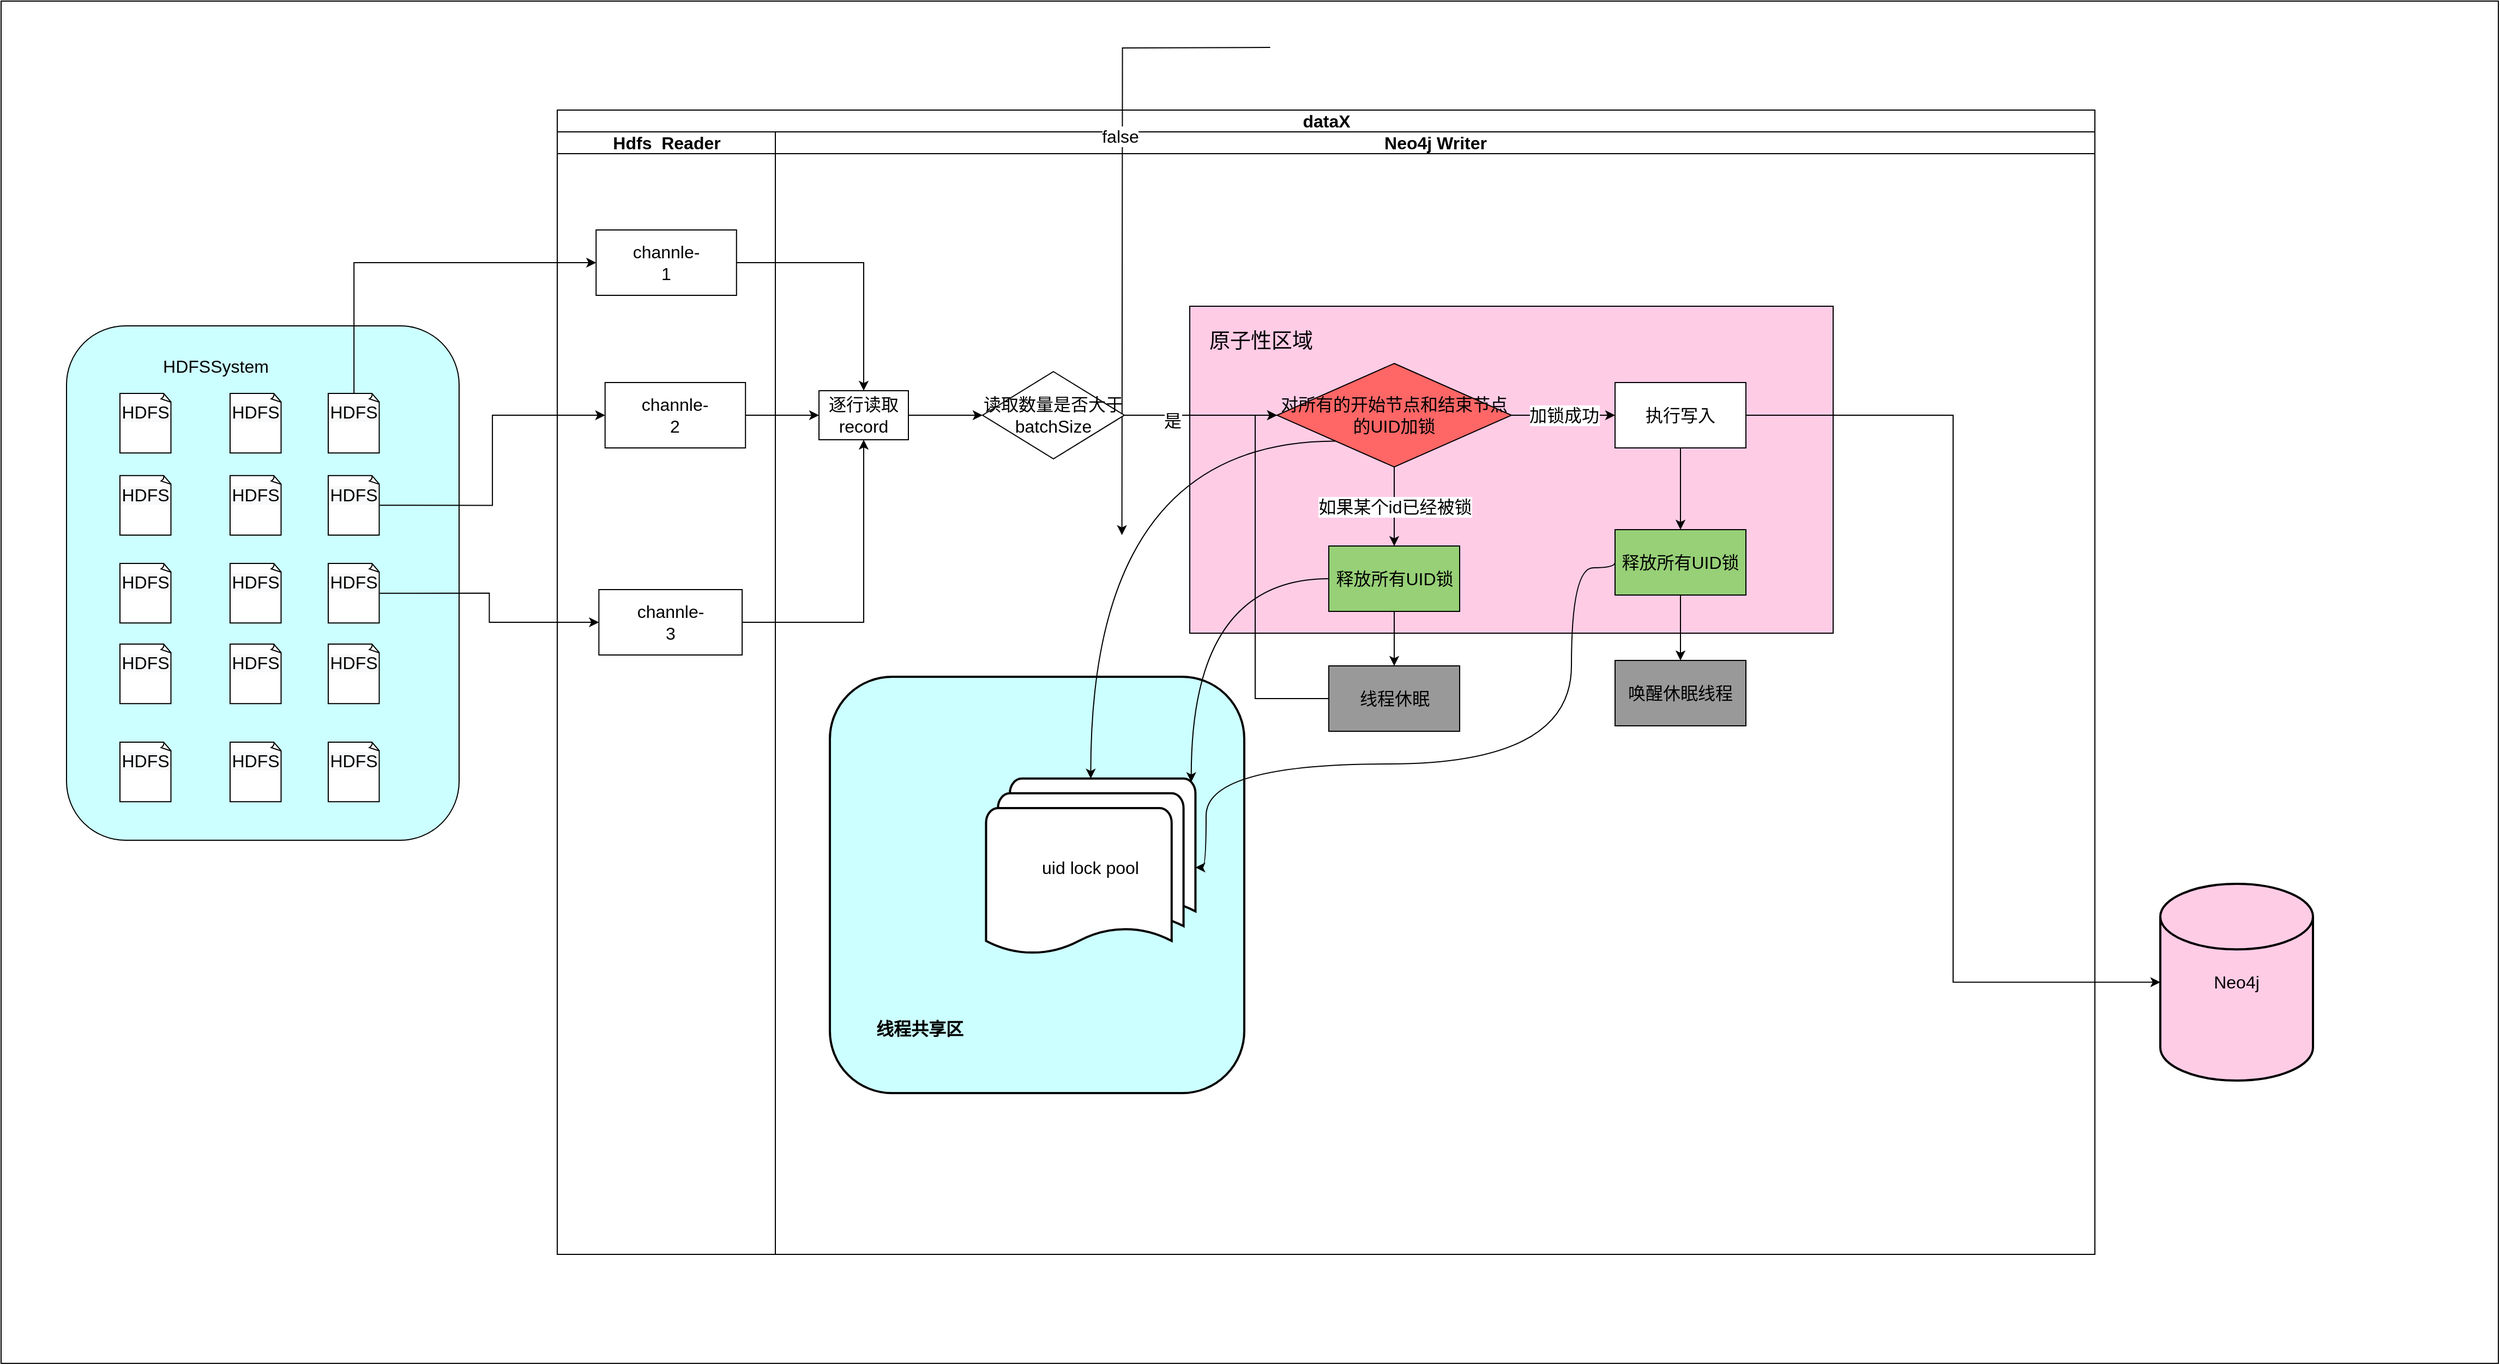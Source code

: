 <mxfile version="20.6.0" type="github">
  <diagram id="In_yStUq_a00IFvJW7Pw" name="第 1 页">
    <mxGraphModel dx="1887" dy="995" grid="1" gridSize="10" guides="1" tooltips="1" connect="1" arrows="1" fold="1" page="1" pageScale="1" pageWidth="827" pageHeight="1169" math="0" shadow="0">
      <root>
        <mxCell id="0" />
        <mxCell id="1" parent="0" />
        <mxCell id="PbnVtULJITPwuukzYumI-1" value="" style="rounded=0;whiteSpace=wrap;html=1;fontSize=16;fillColor=#FFFFFF;gradientColor=none;" vertex="1" parent="1">
          <mxGeometry x="40" y="40" width="2290" height="1250" as="geometry" />
        </mxCell>
        <mxCell id="PbnVtULJITPwuukzYumI-2" value="" style="rounded=1;whiteSpace=wrap;html=1;movable=1;resizable=1;rotatable=1;deletable=1;editable=1;connectable=1;fontSize=16;fillColor=#CCFFFF;" vertex="1" parent="1">
          <mxGeometry x="100" y="338" width="360" height="472" as="geometry" />
        </mxCell>
        <mxCell id="PbnVtULJITPwuukzYumI-3" value="dataX" style="swimlane;childLayout=stackLayout;resizeParent=1;resizeParentMax=0;startSize=20;html=1;rounded=0;gradientColor=none;fontSize=16;" vertex="1" parent="1">
          <mxGeometry x="550" y="140" width="1410" height="1050" as="geometry" />
        </mxCell>
        <mxCell id="PbnVtULJITPwuukzYumI-4" value="Hdfs&amp;nbsp; Reader" style="swimlane;startSize=20;html=1;rounded=0;gradientColor=none;fontSize=16;" vertex="1" parent="PbnVtULJITPwuukzYumI-3">
          <mxGeometry y="20" width="200" height="1030" as="geometry" />
        </mxCell>
        <mxCell id="PbnVtULJITPwuukzYumI-5" value="" style="rounded=0;whiteSpace=wrap;html=1;gradientColor=none;fontSize=16;" vertex="1" parent="PbnVtULJITPwuukzYumI-4">
          <mxGeometry x="43.86" y="230" width="128.75" height="60" as="geometry" />
        </mxCell>
        <mxCell id="PbnVtULJITPwuukzYumI-6" value="channle-2" style="text;html=1;strokeColor=none;fillColor=none;align=center;verticalAlign=middle;whiteSpace=wrap;rounded=0;fontSize=16;" vertex="1" parent="PbnVtULJITPwuukzYumI-4">
          <mxGeometry x="78.23" y="245" width="60" height="30" as="geometry" />
        </mxCell>
        <mxCell id="PbnVtULJITPwuukzYumI-7" value="" style="rounded=0;whiteSpace=wrap;html=1;gradientColor=none;fontSize=16;" vertex="1" parent="PbnVtULJITPwuukzYumI-4">
          <mxGeometry x="38.18" y="420" width="131.36" height="60" as="geometry" />
        </mxCell>
        <mxCell id="PbnVtULJITPwuukzYumI-8" value="channle-3" style="text;html=1;strokeColor=none;fillColor=none;align=center;verticalAlign=middle;whiteSpace=wrap;rounded=0;fontSize=16;" vertex="1" parent="PbnVtULJITPwuukzYumI-4">
          <mxGeometry x="73.86" y="435" width="60" height="30" as="geometry" />
        </mxCell>
        <mxCell id="PbnVtULJITPwuukzYumI-9" value="" style="rounded=0;whiteSpace=wrap;html=1;gradientColor=none;fontSize=16;" vertex="1" parent="PbnVtULJITPwuukzYumI-4">
          <mxGeometry x="35.63" y="90" width="128.75" height="60" as="geometry" />
        </mxCell>
        <mxCell id="PbnVtULJITPwuukzYumI-10" value="channle-1" style="text;html=1;strokeColor=none;fillColor=none;align=center;verticalAlign=middle;whiteSpace=wrap;rounded=0;fontSize=16;" vertex="1" parent="PbnVtULJITPwuukzYumI-4">
          <mxGeometry x="70.0" y="105" width="60" height="30" as="geometry" />
        </mxCell>
        <mxCell id="PbnVtULJITPwuukzYumI-11" style="edgeStyle=orthogonalEdgeStyle;rounded=0;orthogonalLoop=1;jettySize=auto;html=1;exitX=1;exitY=0.5;exitDx=0;exitDy=0;entryX=0.5;entryY=0;entryDx=0;entryDy=0;strokeWidth=1;fontSize=16;" edge="1" parent="PbnVtULJITPwuukzYumI-3" source="PbnVtULJITPwuukzYumI-9" target="PbnVtULJITPwuukzYumI-17">
          <mxGeometry relative="1" as="geometry" />
        </mxCell>
        <mxCell id="PbnVtULJITPwuukzYumI-12" style="edgeStyle=orthogonalEdgeStyle;rounded=0;orthogonalLoop=1;jettySize=auto;html=1;exitX=1;exitY=0.5;exitDx=0;exitDy=0;entryX=0;entryY=0.5;entryDx=0;entryDy=0;strokeWidth=1;fontSize=16;" edge="1" parent="PbnVtULJITPwuukzYumI-3" source="PbnVtULJITPwuukzYumI-5" target="PbnVtULJITPwuukzYumI-17">
          <mxGeometry relative="1" as="geometry" />
        </mxCell>
        <mxCell id="PbnVtULJITPwuukzYumI-13" style="edgeStyle=orthogonalEdgeStyle;rounded=0;orthogonalLoop=1;jettySize=auto;html=1;exitX=1;exitY=0.5;exitDx=0;exitDy=0;entryX=0.5;entryY=1;entryDx=0;entryDy=0;strokeWidth=1;fontSize=16;" edge="1" parent="PbnVtULJITPwuukzYumI-3" source="PbnVtULJITPwuukzYumI-7" target="PbnVtULJITPwuukzYumI-17">
          <mxGeometry relative="1" as="geometry" />
        </mxCell>
        <mxCell id="PbnVtULJITPwuukzYumI-14" value="Neo4j Writer" style="swimlane;startSize=20;html=1;rounded=0;gradientColor=none;fontSize=16;" vertex="1" parent="PbnVtULJITPwuukzYumI-3">
          <mxGeometry x="200" y="20" width="1210" height="1030" as="geometry" />
        </mxCell>
        <mxCell id="PbnVtULJITPwuukzYumI-117" value="" style="rounded=0;whiteSpace=wrap;html=1;strokeColor=#000000;fontSize=16;fillColor=#FFCCE6;" vertex="1" parent="PbnVtULJITPwuukzYumI-14">
          <mxGeometry x="380" y="160" width="590" height="300" as="geometry" />
        </mxCell>
        <mxCell id="PbnVtULJITPwuukzYumI-17" value="逐行读取record" style="rounded=0;whiteSpace=wrap;html=1;fontSize=16;" vertex="1" parent="PbnVtULJITPwuukzYumI-14">
          <mxGeometry x="40" y="237.5" width="82" height="45" as="geometry" />
        </mxCell>
        <mxCell id="PbnVtULJITPwuukzYumI-18" style="edgeStyle=orthogonalEdgeStyle;rounded=0;orthogonalLoop=1;jettySize=auto;html=1;exitX=1;exitY=0.5;exitDx=0;exitDy=0;entryX=0;entryY=0.5;entryDx=0;entryDy=0;fontSize=16;" edge="1" parent="PbnVtULJITPwuukzYumI-14" source="PbnVtULJITPwuukzYumI-17" target="PbnVtULJITPwuukzYumI-107">
          <mxGeometry relative="1" as="geometry">
            <mxPoint x="220" y="260" as="targetPoint" />
          </mxGeometry>
        </mxCell>
        <mxCell id="PbnVtULJITPwuukzYumI-24" style="edgeStyle=orthogonalEdgeStyle;rounded=0;orthogonalLoop=1;jettySize=auto;html=1;exitX=0.5;exitY=1;exitDx=0;exitDy=0;entryX=0.5;entryY=0;entryDx=0;entryDy=0;strokeWidth=1;fontSize=18;" edge="1" parent="PbnVtULJITPwuukzYumI-14" target="PbnVtULJITPwuukzYumI-28">
          <mxGeometry relative="1" as="geometry">
            <mxPoint x="317.8" y="410" as="sourcePoint" />
          </mxGeometry>
        </mxCell>
        <mxCell id="PbnVtULJITPwuukzYumI-26" style="edgeStyle=orthogonalEdgeStyle;rounded=0;orthogonalLoop=1;jettySize=auto;html=1;exitX=0.5;exitY=1;exitDx=0;exitDy=0;entryX=0.5;entryY=0;entryDx=0;entryDy=0;fontSize=16;" edge="1" parent="PbnVtULJITPwuukzYumI-14" source="PbnVtULJITPwuukzYumI-19">
          <mxGeometry relative="1" as="geometry">
            <mxPoint x="453.78" y="-77.5" as="sourcePoint" />
            <mxPoint x="317.8" y="370" as="targetPoint" />
          </mxGeometry>
        </mxCell>
        <mxCell id="PbnVtULJITPwuukzYumI-27" value="false" style="edgeLabel;html=1;align=center;verticalAlign=middle;resizable=0;points=[];fontSize=16;" vertex="1" connectable="0" parent="PbnVtULJITPwuukzYumI-26">
          <mxGeometry x="-0.258" y="-2" relative="1" as="geometry">
            <mxPoint as="offset" />
          </mxGeometry>
        </mxCell>
        <mxCell id="PbnVtULJITPwuukzYumI-30" value="" style="edgeStyle=orthogonalEdgeStyle;rounded=0;orthogonalLoop=1;jettySize=auto;html=1;fontSize=16;exitX=0.5;exitY=1;exitDx=0;exitDy=0;" edge="1" parent="PbnVtULJITPwuukzYumI-14" target="PbnVtULJITPwuukzYumI-29">
          <mxGeometry relative="1" as="geometry">
            <mxPoint x="318.78" y="540" as="sourcePoint" />
          </mxGeometry>
        </mxCell>
        <mxCell id="PbnVtULJITPwuukzYumI-31" value="true" style="edgeLabel;html=1;align=center;verticalAlign=middle;resizable=0;points=[];fontSize=16;" vertex="1" connectable="0" parent="PbnVtULJITPwuukzYumI-30">
          <mxGeometry x="0.16" y="4" relative="1" as="geometry">
            <mxPoint x="-6" y="-6" as="offset" />
          </mxGeometry>
        </mxCell>
        <mxCell id="PbnVtULJITPwuukzYumI-39" value="" style="edgeStyle=orthogonalEdgeStyle;rounded=0;jumpSize=6;orthogonalLoop=1;jettySize=auto;html=1;strokeColor=#000000;strokeWidth=1;entryX=0.5;entryY=0;entryDx=0;entryDy=0;fontSize=16;" edge="1" parent="PbnVtULJITPwuukzYumI-14" target="PbnVtULJITPwuukzYumI-38">
          <mxGeometry relative="1" as="geometry">
            <mxPoint x="318.818" y="630" as="sourcePoint" />
          </mxGeometry>
        </mxCell>
        <mxCell id="PbnVtULJITPwuukzYumI-43" value="" style="edgeStyle=orthogonalEdgeStyle;rounded=0;jumpSize=6;orthogonalLoop=1;jettySize=auto;html=1;strokeColor=#000000;strokeWidth=1;fontSize=16;" edge="1" parent="PbnVtULJITPwuukzYumI-14" target="PbnVtULJITPwuukzYumI-42">
          <mxGeometry relative="1" as="geometry">
            <mxPoint x="318.818" y="706.75" as="sourcePoint" />
          </mxGeometry>
        </mxCell>
        <mxCell id="PbnVtULJITPwuukzYumI-92" value="" style="edgeStyle=orthogonalEdgeStyle;rounded=0;orthogonalLoop=1;jettySize=auto;html=1;entryX=0;entryY=0.5;entryDx=0;entryDy=0;exitX=1;exitY=0.5;exitDx=0;exitDy=0;fontSize=16;" edge="1" parent="PbnVtULJITPwuukzYumI-14" source="PbnVtULJITPwuukzYumI-107" target="PbnVtULJITPwuukzYumI-97">
          <mxGeometry relative="1" as="geometry">
            <mxPoint x="340" y="260" as="sourcePoint" />
            <mxPoint x="420" y="260" as="targetPoint" />
          </mxGeometry>
        </mxCell>
        <mxCell id="PbnVtULJITPwuukzYumI-108" value="是" style="edgeLabel;html=1;align=center;verticalAlign=middle;resizable=0;points=[];fontSize=16;" vertex="1" connectable="0" parent="PbnVtULJITPwuukzYumI-92">
          <mxGeometry x="-0.378" y="-5" relative="1" as="geometry">
            <mxPoint as="offset" />
          </mxGeometry>
        </mxCell>
        <mxCell id="PbnVtULJITPwuukzYumI-100" value="加锁成功" style="edgeStyle=orthogonalEdgeStyle;curved=1;orthogonalLoop=1;jettySize=auto;html=1;fontSize=16;" edge="1" parent="PbnVtULJITPwuukzYumI-14" source="PbnVtULJITPwuukzYumI-97" target="PbnVtULJITPwuukzYumI-99">
          <mxGeometry relative="1" as="geometry" />
        </mxCell>
        <mxCell id="PbnVtULJITPwuukzYumI-103" value="如果某个id已经被锁" style="edgeStyle=orthogonalEdgeStyle;curved=1;orthogonalLoop=1;jettySize=auto;html=1;fontSize=16;" edge="1" parent="PbnVtULJITPwuukzYumI-14" source="PbnVtULJITPwuukzYumI-97" target="PbnVtULJITPwuukzYumI-102">
          <mxGeometry relative="1" as="geometry" />
        </mxCell>
        <mxCell id="PbnVtULJITPwuukzYumI-97" value="对所有的开始节点和结束节点的UID加锁" style="rhombus;whiteSpace=wrap;html=1;rounded=0;fontSize=16;fillColor=#FF6666;" vertex="1" parent="PbnVtULJITPwuukzYumI-14">
          <mxGeometry x="460" y="212.5" width="215" height="95" as="geometry" />
        </mxCell>
        <mxCell id="PbnVtULJITPwuukzYumI-105" value="" style="edgeStyle=orthogonalEdgeStyle;curved=1;orthogonalLoop=1;jettySize=auto;html=1;fontSize=16;" edge="1" parent="PbnVtULJITPwuukzYumI-14" source="PbnVtULJITPwuukzYumI-99" target="PbnVtULJITPwuukzYumI-104">
          <mxGeometry relative="1" as="geometry" />
        </mxCell>
        <mxCell id="PbnVtULJITPwuukzYumI-99" value="执行写入" style="whiteSpace=wrap;html=1;rounded=0;fontSize=16;" vertex="1" parent="PbnVtULJITPwuukzYumI-14">
          <mxGeometry x="770" y="230" width="120" height="60" as="geometry" />
        </mxCell>
        <mxCell id="PbnVtULJITPwuukzYumI-109" style="edgeStyle=orthogonalEdgeStyle;rounded=0;orthogonalLoop=1;jettySize=auto;html=1;exitX=0;exitY=0.5;exitDx=0;exitDy=0;entryX=0;entryY=0.5;entryDx=0;entryDy=0;fontSize=16;" edge="1" parent="PbnVtULJITPwuukzYumI-14" source="PbnVtULJITPwuukzYumI-114" target="PbnVtULJITPwuukzYumI-97">
          <mxGeometry relative="1" as="geometry" />
        </mxCell>
        <mxCell id="PbnVtULJITPwuukzYumI-115" value="" style="edgeStyle=orthogonalEdgeStyle;curved=1;orthogonalLoop=1;jettySize=auto;html=1;fontSize=16;" edge="1" parent="PbnVtULJITPwuukzYumI-14" source="PbnVtULJITPwuukzYumI-102" target="PbnVtULJITPwuukzYumI-114">
          <mxGeometry relative="1" as="geometry" />
        </mxCell>
        <mxCell id="PbnVtULJITPwuukzYumI-102" value="释放所有UID锁" style="whiteSpace=wrap;html=1;rounded=0;fontSize=16;fillColor=#97D077;" vertex="1" parent="PbnVtULJITPwuukzYumI-14">
          <mxGeometry x="507.5" y="380" width="120" height="60" as="geometry" />
        </mxCell>
        <mxCell id="PbnVtULJITPwuukzYumI-112" value="" style="edgeStyle=orthogonalEdgeStyle;rounded=0;orthogonalLoop=1;jettySize=auto;html=1;fontSize=16;" edge="1" parent="PbnVtULJITPwuukzYumI-14" source="PbnVtULJITPwuukzYumI-104" target="PbnVtULJITPwuukzYumI-111">
          <mxGeometry relative="1" as="geometry" />
        </mxCell>
        <mxCell id="PbnVtULJITPwuukzYumI-104" value="释放所有UID锁" style="whiteSpace=wrap;html=1;rounded=0;fontSize=16;fillColor=#97D077;" vertex="1" parent="PbnVtULJITPwuukzYumI-14">
          <mxGeometry x="770" y="365" width="120" height="60" as="geometry" />
        </mxCell>
        <mxCell id="PbnVtULJITPwuukzYumI-107" value="读取数量是否大于batchSize" style="rhombus;whiteSpace=wrap;html=1;fontSize=16;" vertex="1" parent="PbnVtULJITPwuukzYumI-14">
          <mxGeometry x="190" y="220" width="130" height="80" as="geometry" />
        </mxCell>
        <mxCell id="PbnVtULJITPwuukzYumI-111" value="唤醒休眠线程" style="whiteSpace=wrap;html=1;fontSize=16;rounded=0;fillColor=#999999;" vertex="1" parent="PbnVtULJITPwuukzYumI-14">
          <mxGeometry x="770" y="485" width="120" height="60" as="geometry" />
        </mxCell>
        <mxCell id="PbnVtULJITPwuukzYumI-114" value="线程休眠" style="whiteSpace=wrap;html=1;fontSize=16;rounded=0;fillColor=#999999;" vertex="1" parent="PbnVtULJITPwuukzYumI-14">
          <mxGeometry x="507.5" y="490" width="120" height="60" as="geometry" />
        </mxCell>
        <mxCell id="PbnVtULJITPwuukzYumI-118" value="原子性区域" style="text;html=1;strokeColor=none;fillColor=none;align=center;verticalAlign=middle;whiteSpace=wrap;rounded=0;fontSize=19;" vertex="1" parent="PbnVtULJITPwuukzYumI-14">
          <mxGeometry x="382.5" y="170.5" width="125" height="42" as="geometry" />
        </mxCell>
        <mxCell id="PbnVtULJITPwuukzYumI-59" style="edgeStyle=orthogonalEdgeStyle;rounded=0;orthogonalLoop=1;jettySize=auto;html=1;exitX=0.5;exitY=0;exitDx=0;exitDy=0;exitPerimeter=0;entryX=0;entryY=0.5;entryDx=0;entryDy=0;fontSize=16;" edge="1" parent="1" source="PbnVtULJITPwuukzYumI-69" target="PbnVtULJITPwuukzYumI-9">
          <mxGeometry relative="1" as="geometry">
            <mxPoint x="932.07" y="213.5" as="targetPoint" />
          </mxGeometry>
        </mxCell>
        <mxCell id="PbnVtULJITPwuukzYumI-60" style="edgeStyle=orthogonalEdgeStyle;rounded=0;orthogonalLoop=1;jettySize=auto;html=1;exitX=1;exitY=0.5;exitDx=0;exitDy=0;exitPerimeter=0;entryX=0;entryY=0.5;entryDx=0;entryDy=0;fontSize=16;" edge="1" parent="1" source="PbnVtULJITPwuukzYumI-68" target="PbnVtULJITPwuukzYumI-5">
          <mxGeometry relative="1" as="geometry" />
        </mxCell>
        <mxCell id="PbnVtULJITPwuukzYumI-61" style="edgeStyle=orthogonalEdgeStyle;rounded=0;orthogonalLoop=1;jettySize=auto;html=1;exitX=1;exitY=0.5;exitDx=0;exitDy=0;exitPerimeter=0;entryX=0;entryY=0.5;entryDx=0;entryDy=0;fontSize=16;" edge="1" parent="1" source="PbnVtULJITPwuukzYumI-67" target="PbnVtULJITPwuukzYumI-7">
          <mxGeometry relative="1" as="geometry" />
        </mxCell>
        <mxCell id="PbnVtULJITPwuukzYumI-62" value="Neo4j" style="strokeWidth=2;html=1;shape=mxgraph.flowchart.database;whiteSpace=wrap;strokeColor=#000000;fontSize=16;fillColor=#FFCCE6;" vertex="1" parent="1">
          <mxGeometry x="2020" y="850" width="140" height="180.5" as="geometry" />
        </mxCell>
        <mxCell id="PbnVtULJITPwuukzYumI-65" value="&lt;font color=&quot;#000000&quot; style=&quot;font-size: 16px;&quot;&gt;HDFSSystem&lt;/font&gt;" style="text;html=1;strokeColor=none;fillColor=none;align=center;verticalAlign=middle;whiteSpace=wrap;rounded=0;shadow=0;glass=0;dashed=1;dashPattern=1 4;sketch=0;strokeWidth=2;fontSize=16;fontColor=#FFFFFF;" vertex="1" parent="1">
          <mxGeometry x="120" y="360" width="233.79" height="30" as="geometry" />
        </mxCell>
        <mxCell id="PbnVtULJITPwuukzYumI-66" value="&#xa;&lt;span style=&quot;color: rgb(0, 0, 0); font-family: Helvetica; font-size: 16px; font-style: normal; font-variant-ligatures: normal; font-variant-caps: normal; font-weight: 400; letter-spacing: normal; orphans: 2; text-align: center; text-indent: 0px; text-transform: none; widows: 2; word-spacing: 0px; -webkit-text-stroke-width: 0px; background-color: rgb(248, 249, 250); text-decoration-thickness: initial; text-decoration-style: initial; text-decoration-color: initial; float: none; display: inline !important;&quot;&gt;HDFS&lt;/span&gt;&#xa;&#xa;" style="whiteSpace=wrap;html=1;shape=mxgraph.basic.document;fontSize=16;" vertex="1" parent="1">
          <mxGeometry x="340.006" y="630" width="47.218" height="54.645" as="geometry" />
        </mxCell>
        <mxCell id="PbnVtULJITPwuukzYumI-67" value="&#xa;&lt;span style=&quot;color: rgb(0, 0, 0); font-family: Helvetica; font-size: 16px; font-style: normal; font-variant-ligatures: normal; font-variant-caps: normal; font-weight: 400; letter-spacing: normal; orphans: 2; text-align: center; text-indent: 0px; text-transform: none; widows: 2; word-spacing: 0px; -webkit-text-stroke-width: 0px; background-color: rgb(248, 249, 250); text-decoration-thickness: initial; text-decoration-style: initial; text-decoration-color: initial; float: none; display: inline !important;&quot;&gt;HDFS&lt;/span&gt;&#xa;&#xa;" style="whiteSpace=wrap;html=1;shape=mxgraph.basic.document;fontSize=16;" vertex="1" parent="1">
          <mxGeometry x="340.001" y="556" width="47.218" height="54.645" as="geometry" />
        </mxCell>
        <mxCell id="PbnVtULJITPwuukzYumI-68" value="&#xa;&lt;span style=&quot;color: rgb(0, 0, 0); font-family: Helvetica; font-size: 16px; font-style: normal; font-variant-ligatures: normal; font-variant-caps: normal; font-weight: 400; letter-spacing: normal; orphans: 2; text-align: center; text-indent: 0px; text-transform: none; widows: 2; word-spacing: 0px; -webkit-text-stroke-width: 0px; background-color: rgb(248, 249, 250); text-decoration-thickness: initial; text-decoration-style: initial; text-decoration-color: initial; float: none; display: inline !important;&quot;&gt;HDFS&lt;/span&gt;&#xa;&#xa;" style="whiteSpace=wrap;html=1;shape=mxgraph.basic.document;fontSize=16;" vertex="1" parent="1">
          <mxGeometry x="339.997" y="475.35" width="47.218" height="54.645" as="geometry" />
        </mxCell>
        <mxCell id="PbnVtULJITPwuukzYumI-69" value="&#xa;&lt;span style=&quot;color: rgb(0, 0, 0); font-family: Helvetica; font-size: 16px; font-style: normal; font-variant-ligatures: normal; font-variant-caps: normal; font-weight: 400; letter-spacing: normal; orphans: 2; text-align: center; text-indent: 0px; text-transform: none; widows: 2; word-spacing: 0px; -webkit-text-stroke-width: 0px; background-color: rgb(248, 249, 250); text-decoration-thickness: initial; text-decoration-style: initial; text-decoration-color: initial; float: none; display: inline !important;&quot;&gt;HDFS&lt;/span&gt;&#xa;&#xa;" style="whiteSpace=wrap;html=1;shape=mxgraph.basic.document;fontSize=16;" vertex="1" parent="1">
          <mxGeometry x="340.002" y="400" width="47.218" height="54.645" as="geometry" />
        </mxCell>
        <mxCell id="PbnVtULJITPwuukzYumI-70" value="&#xa;&lt;span style=&quot;color: rgb(0, 0, 0); font-family: Helvetica; font-size: 16px; font-style: normal; font-variant-ligatures: normal; font-variant-caps: normal; font-weight: 400; letter-spacing: normal; orphans: 2; text-align: center; text-indent: 0px; text-transform: none; widows: 2; word-spacing: 0px; -webkit-text-stroke-width: 0px; background-color: rgb(248, 249, 250); text-decoration-thickness: initial; text-decoration-style: initial; text-decoration-color: initial; float: none; display: inline !important;&quot;&gt;HDFS&lt;/span&gt;&#xa;&#xa;" style="whiteSpace=wrap;html=1;shape=mxgraph.basic.document;fontSize=16;" vertex="1" parent="1">
          <mxGeometry x="340.004" y="719.995" width="47.218" height="54.645" as="geometry" />
        </mxCell>
        <mxCell id="PbnVtULJITPwuukzYumI-71" value="&#xa;&lt;span style=&quot;color: rgb(0, 0, 0); font-family: Helvetica; font-size: 16px; font-style: normal; font-variant-ligatures: normal; font-variant-caps: normal; font-weight: 400; letter-spacing: normal; orphans: 2; text-align: center; text-indent: 0px; text-transform: none; widows: 2; word-spacing: 0px; -webkit-text-stroke-width: 0px; background-color: rgb(248, 249, 250); text-decoration-thickness: initial; text-decoration-style: initial; text-decoration-color: initial; float: none; display: inline !important;&quot;&gt;HDFS&lt;/span&gt;&#xa;&#xa;" style="whiteSpace=wrap;html=1;shape=mxgraph.basic.document;fontSize=16;" vertex="1" parent="1">
          <mxGeometry x="250.006" y="630" width="47.218" height="54.645" as="geometry" />
        </mxCell>
        <mxCell id="PbnVtULJITPwuukzYumI-72" value="&#xa;&lt;span style=&quot;color: rgb(0, 0, 0); font-family: Helvetica; font-size: 16px; font-style: normal; font-variant-ligatures: normal; font-variant-caps: normal; font-weight: 400; letter-spacing: normal; orphans: 2; text-align: center; text-indent: 0px; text-transform: none; widows: 2; word-spacing: 0px; -webkit-text-stroke-width: 0px; background-color: rgb(248, 249, 250); text-decoration-thickness: initial; text-decoration-style: initial; text-decoration-color: initial; float: none; display: inline !important;&quot;&gt;HDFS&lt;/span&gt;&#xa;&#xa;" style="whiteSpace=wrap;html=1;shape=mxgraph.basic.document;fontSize=16;" vertex="1" parent="1">
          <mxGeometry x="250.001" y="556" width="47.218" height="54.645" as="geometry" />
        </mxCell>
        <mxCell id="PbnVtULJITPwuukzYumI-73" value="&#xa;&lt;span style=&quot;color: rgb(0, 0, 0); font-family: Helvetica; font-size: 16px; font-style: normal; font-variant-ligatures: normal; font-variant-caps: normal; font-weight: 400; letter-spacing: normal; orphans: 2; text-align: center; text-indent: 0px; text-transform: none; widows: 2; word-spacing: 0px; -webkit-text-stroke-width: 0px; background-color: rgb(248, 249, 250); text-decoration-thickness: initial; text-decoration-style: initial; text-decoration-color: initial; float: none; display: inline !important;&quot;&gt;HDFS&lt;/span&gt;&#xa;&#xa;" style="whiteSpace=wrap;html=1;shape=mxgraph.basic.document;fontSize=16;" vertex="1" parent="1">
          <mxGeometry x="249.997" y="475.35" width="47.218" height="54.645" as="geometry" />
        </mxCell>
        <mxCell id="PbnVtULJITPwuukzYumI-74" value="&#xa;&lt;span style=&quot;color: rgb(0, 0, 0); font-family: Helvetica; font-size: 16px; font-style: normal; font-variant-ligatures: normal; font-variant-caps: normal; font-weight: 400; letter-spacing: normal; orphans: 2; text-align: center; text-indent: 0px; text-transform: none; widows: 2; word-spacing: 0px; -webkit-text-stroke-width: 0px; background-color: rgb(248, 249, 250); text-decoration-thickness: initial; text-decoration-style: initial; text-decoration-color: initial; float: none; display: inline !important;&quot;&gt;HDFS&lt;/span&gt;&#xa;&#xa;" style="whiteSpace=wrap;html=1;shape=mxgraph.basic.document;fontSize=16;" vertex="1" parent="1">
          <mxGeometry x="250.002" y="400" width="47.218" height="54.645" as="geometry" />
        </mxCell>
        <mxCell id="PbnVtULJITPwuukzYumI-75" value="&#xa;&lt;span style=&quot;color: rgb(0, 0, 0); font-family: Helvetica; font-size: 16px; font-style: normal; font-variant-ligatures: normal; font-variant-caps: normal; font-weight: 400; letter-spacing: normal; orphans: 2; text-align: center; text-indent: 0px; text-transform: none; widows: 2; word-spacing: 0px; -webkit-text-stroke-width: 0px; background-color: rgb(248, 249, 250); text-decoration-thickness: initial; text-decoration-style: initial; text-decoration-color: initial; float: none; display: inline !important;&quot;&gt;HDFS&lt;/span&gt;&#xa;&#xa;" style="whiteSpace=wrap;html=1;shape=mxgraph.basic.document;fontSize=16;" vertex="1" parent="1">
          <mxGeometry x="250.004" y="719.995" width="47.218" height="54.645" as="geometry" />
        </mxCell>
        <mxCell id="PbnVtULJITPwuukzYumI-76" value="&#xa;&lt;span style=&quot;color: rgb(0, 0, 0); font-family: Helvetica; font-size: 16px; font-style: normal; font-variant-ligatures: normal; font-variant-caps: normal; font-weight: 400; letter-spacing: normal; orphans: 2; text-align: center; text-indent: 0px; text-transform: none; widows: 2; word-spacing: 0px; -webkit-text-stroke-width: 0px; background-color: rgb(248, 249, 250); text-decoration-thickness: initial; text-decoration-style: initial; text-decoration-color: initial; float: none; display: inline !important;&quot;&gt;HDFS&lt;/span&gt;&#xa;&#xa;" style="whiteSpace=wrap;html=1;shape=mxgraph.basic.document;fontSize=16;" vertex="1" parent="1">
          <mxGeometry x="149.006" y="630" width="47.218" height="54.645" as="geometry" />
        </mxCell>
        <mxCell id="PbnVtULJITPwuukzYumI-77" value="&#xa;&lt;span style=&quot;color: rgb(0, 0, 0); font-family: Helvetica; font-size: 16px; font-style: normal; font-variant-ligatures: normal; font-variant-caps: normal; font-weight: 400; letter-spacing: normal; orphans: 2; text-align: center; text-indent: 0px; text-transform: none; widows: 2; word-spacing: 0px; -webkit-text-stroke-width: 0px; background-color: rgb(248, 249, 250); text-decoration-thickness: initial; text-decoration-style: initial; text-decoration-color: initial; float: none; display: inline !important;&quot;&gt;HDFS&lt;/span&gt;&#xa;&#xa;" style="whiteSpace=wrap;html=1;shape=mxgraph.basic.document;fontSize=16;" vertex="1" parent="1">
          <mxGeometry x="149.001" y="556" width="47.218" height="54.645" as="geometry" />
        </mxCell>
        <mxCell id="PbnVtULJITPwuukzYumI-78" value="&#xa;&lt;span style=&quot;color: rgb(0, 0, 0); font-family: Helvetica; font-size: 16px; font-style: normal; font-variant-ligatures: normal; font-variant-caps: normal; font-weight: 400; letter-spacing: normal; orphans: 2; text-align: center; text-indent: 0px; text-transform: none; widows: 2; word-spacing: 0px; -webkit-text-stroke-width: 0px; background-color: rgb(248, 249, 250); text-decoration-thickness: initial; text-decoration-style: initial; text-decoration-color: initial; float: none; display: inline !important;&quot;&gt;HDFS&lt;/span&gt;&#xa;&#xa;" style="whiteSpace=wrap;html=1;shape=mxgraph.basic.document;fontSize=16;" vertex="1" parent="1">
          <mxGeometry x="148.997" y="475.35" width="47.218" height="54.645" as="geometry" />
        </mxCell>
        <mxCell id="PbnVtULJITPwuukzYumI-79" value="&#xa;&lt;span style=&quot;color: rgb(0, 0, 0); font-family: Helvetica; font-size: 16px; font-style: normal; font-variant-ligatures: normal; font-variant-caps: normal; font-weight: 400; letter-spacing: normal; orphans: 2; text-align: center; text-indent: 0px; text-transform: none; widows: 2; word-spacing: 0px; -webkit-text-stroke-width: 0px; background-color: rgb(248, 249, 250); text-decoration-thickness: initial; text-decoration-style: initial; text-decoration-color: initial; float: none; display: inline !important;&quot;&gt;HDFS&lt;/span&gt;&#xa;&#xa;" style="whiteSpace=wrap;html=1;shape=mxgraph.basic.document;fontSize=16;" vertex="1" parent="1">
          <mxGeometry x="149.002" y="400" width="47.218" height="54.645" as="geometry" />
        </mxCell>
        <mxCell id="PbnVtULJITPwuukzYumI-80" value="&#xa;&lt;span style=&quot;color: rgb(0, 0, 0); font-family: Helvetica; font-size: 16px; font-style: normal; font-variant-ligatures: normal; font-variant-caps: normal; font-weight: 400; letter-spacing: normal; orphans: 2; text-align: center; text-indent: 0px; text-transform: none; widows: 2; word-spacing: 0px; -webkit-text-stroke-width: 0px; background-color: rgb(248, 249, 250); text-decoration-thickness: initial; text-decoration-style: initial; text-decoration-color: initial; float: none; display: inline !important;&quot;&gt;HDFS&lt;/span&gt;&#xa;&#xa;" style="whiteSpace=wrap;html=1;shape=mxgraph.basic.document;fontSize=16;" vertex="1" parent="1">
          <mxGeometry x="149.004" y="719.995" width="47.218" height="54.645" as="geometry" />
        </mxCell>
        <mxCell id="PbnVtULJITPwuukzYumI-101" value="" style="group;fontSize=16;" vertex="1" connectable="0" parent="1">
          <mxGeometry x="800" y="660" width="380" height="382" as="geometry" />
        </mxCell>
        <mxCell id="PbnVtULJITPwuukzYumI-82" value="" style="rounded=1;whiteSpace=wrap;html=1;strokeColor=#000000;strokeWidth=2;fontSize=16;fillColor=#CCFFFF;" vertex="1" parent="PbnVtULJITPwuukzYumI-101">
          <mxGeometry width="380" height="382" as="geometry" />
        </mxCell>
        <mxCell id="PbnVtULJITPwuukzYumI-83" value="&lt;font style=&quot;font-size: 16px;&quot;&gt;uid lock pool&lt;/font&gt;" style="strokeWidth=2;html=1;shape=mxgraph.flowchart.multi-document;whiteSpace=wrap;fontSize=16;" vertex="1" parent="PbnVtULJITPwuukzYumI-101">
          <mxGeometry x="143.22" y="93.376" width="192" height="163.256" as="geometry" />
        </mxCell>
        <mxCell id="PbnVtULJITPwuukzYumI-87" value="&lt;b style=&quot;font-size: 16px;&quot;&gt;&lt;font style=&quot;font-size: 16px;&quot;&gt;线程共享区&lt;/font&gt;&lt;/b&gt;" style="text;html=1;strokeColor=none;fillColor=none;align=center;verticalAlign=middle;whiteSpace=wrap;rounded=0;strokeWidth=2;fontSize=16;" vertex="1" parent="PbnVtULJITPwuukzYumI-101">
          <mxGeometry x="22.02" y="297.3" width="121.2" height="50.7" as="geometry" />
        </mxCell>
        <mxCell id="PbnVtULJITPwuukzYumI-96" style="edgeStyle=orthogonalEdgeStyle;curved=1;orthogonalLoop=1;jettySize=auto;html=1;exitX=0;exitY=1;exitDx=0;exitDy=0;entryX=0.5;entryY=0;entryDx=0;entryDy=0;entryPerimeter=0;fontSize=16;" edge="1" parent="1" source="PbnVtULJITPwuukzYumI-97" target="PbnVtULJITPwuukzYumI-83">
          <mxGeometry relative="1" as="geometry">
            <mxPoint x="1200" y="450" as="sourcePoint" />
          </mxGeometry>
        </mxCell>
        <mxCell id="PbnVtULJITPwuukzYumI-106" style="edgeStyle=orthogonalEdgeStyle;orthogonalLoop=1;jettySize=auto;html=1;exitX=1;exitY=0.5;exitDx=0;exitDy=0;entryX=0;entryY=0.5;entryDx=0;entryDy=0;entryPerimeter=0;rounded=0;fontSize=16;" edge="1" parent="1" source="PbnVtULJITPwuukzYumI-99" target="PbnVtULJITPwuukzYumI-62">
          <mxGeometry relative="1" as="geometry" />
        </mxCell>
        <mxCell id="PbnVtULJITPwuukzYumI-113" style="edgeStyle=orthogonalEdgeStyle;orthogonalLoop=1;jettySize=auto;html=1;exitX=0;exitY=0.5;exitDx=0;exitDy=0;entryX=1;entryY=0.5;entryDx=0;entryDy=0;entryPerimeter=0;fontSize=16;curved=1;" edge="1" parent="1" source="PbnVtULJITPwuukzYumI-104" target="PbnVtULJITPwuukzYumI-83">
          <mxGeometry relative="1" as="geometry">
            <Array as="points">
              <mxPoint x="1480" y="560" />
              <mxPoint x="1480" y="740" />
              <mxPoint x="1145" y="740" />
            </Array>
          </mxGeometry>
        </mxCell>
        <mxCell id="PbnVtULJITPwuukzYumI-116" style="edgeStyle=orthogonalEdgeStyle;curved=1;orthogonalLoop=1;jettySize=auto;html=1;exitX=0;exitY=0.5;exitDx=0;exitDy=0;entryX=0.98;entryY=0.02;entryDx=0;entryDy=0;entryPerimeter=0;fontSize=16;" edge="1" parent="1" source="PbnVtULJITPwuukzYumI-102" target="PbnVtULJITPwuukzYumI-83">
          <mxGeometry relative="1" as="geometry" />
        </mxCell>
      </root>
    </mxGraphModel>
  </diagram>
</mxfile>
